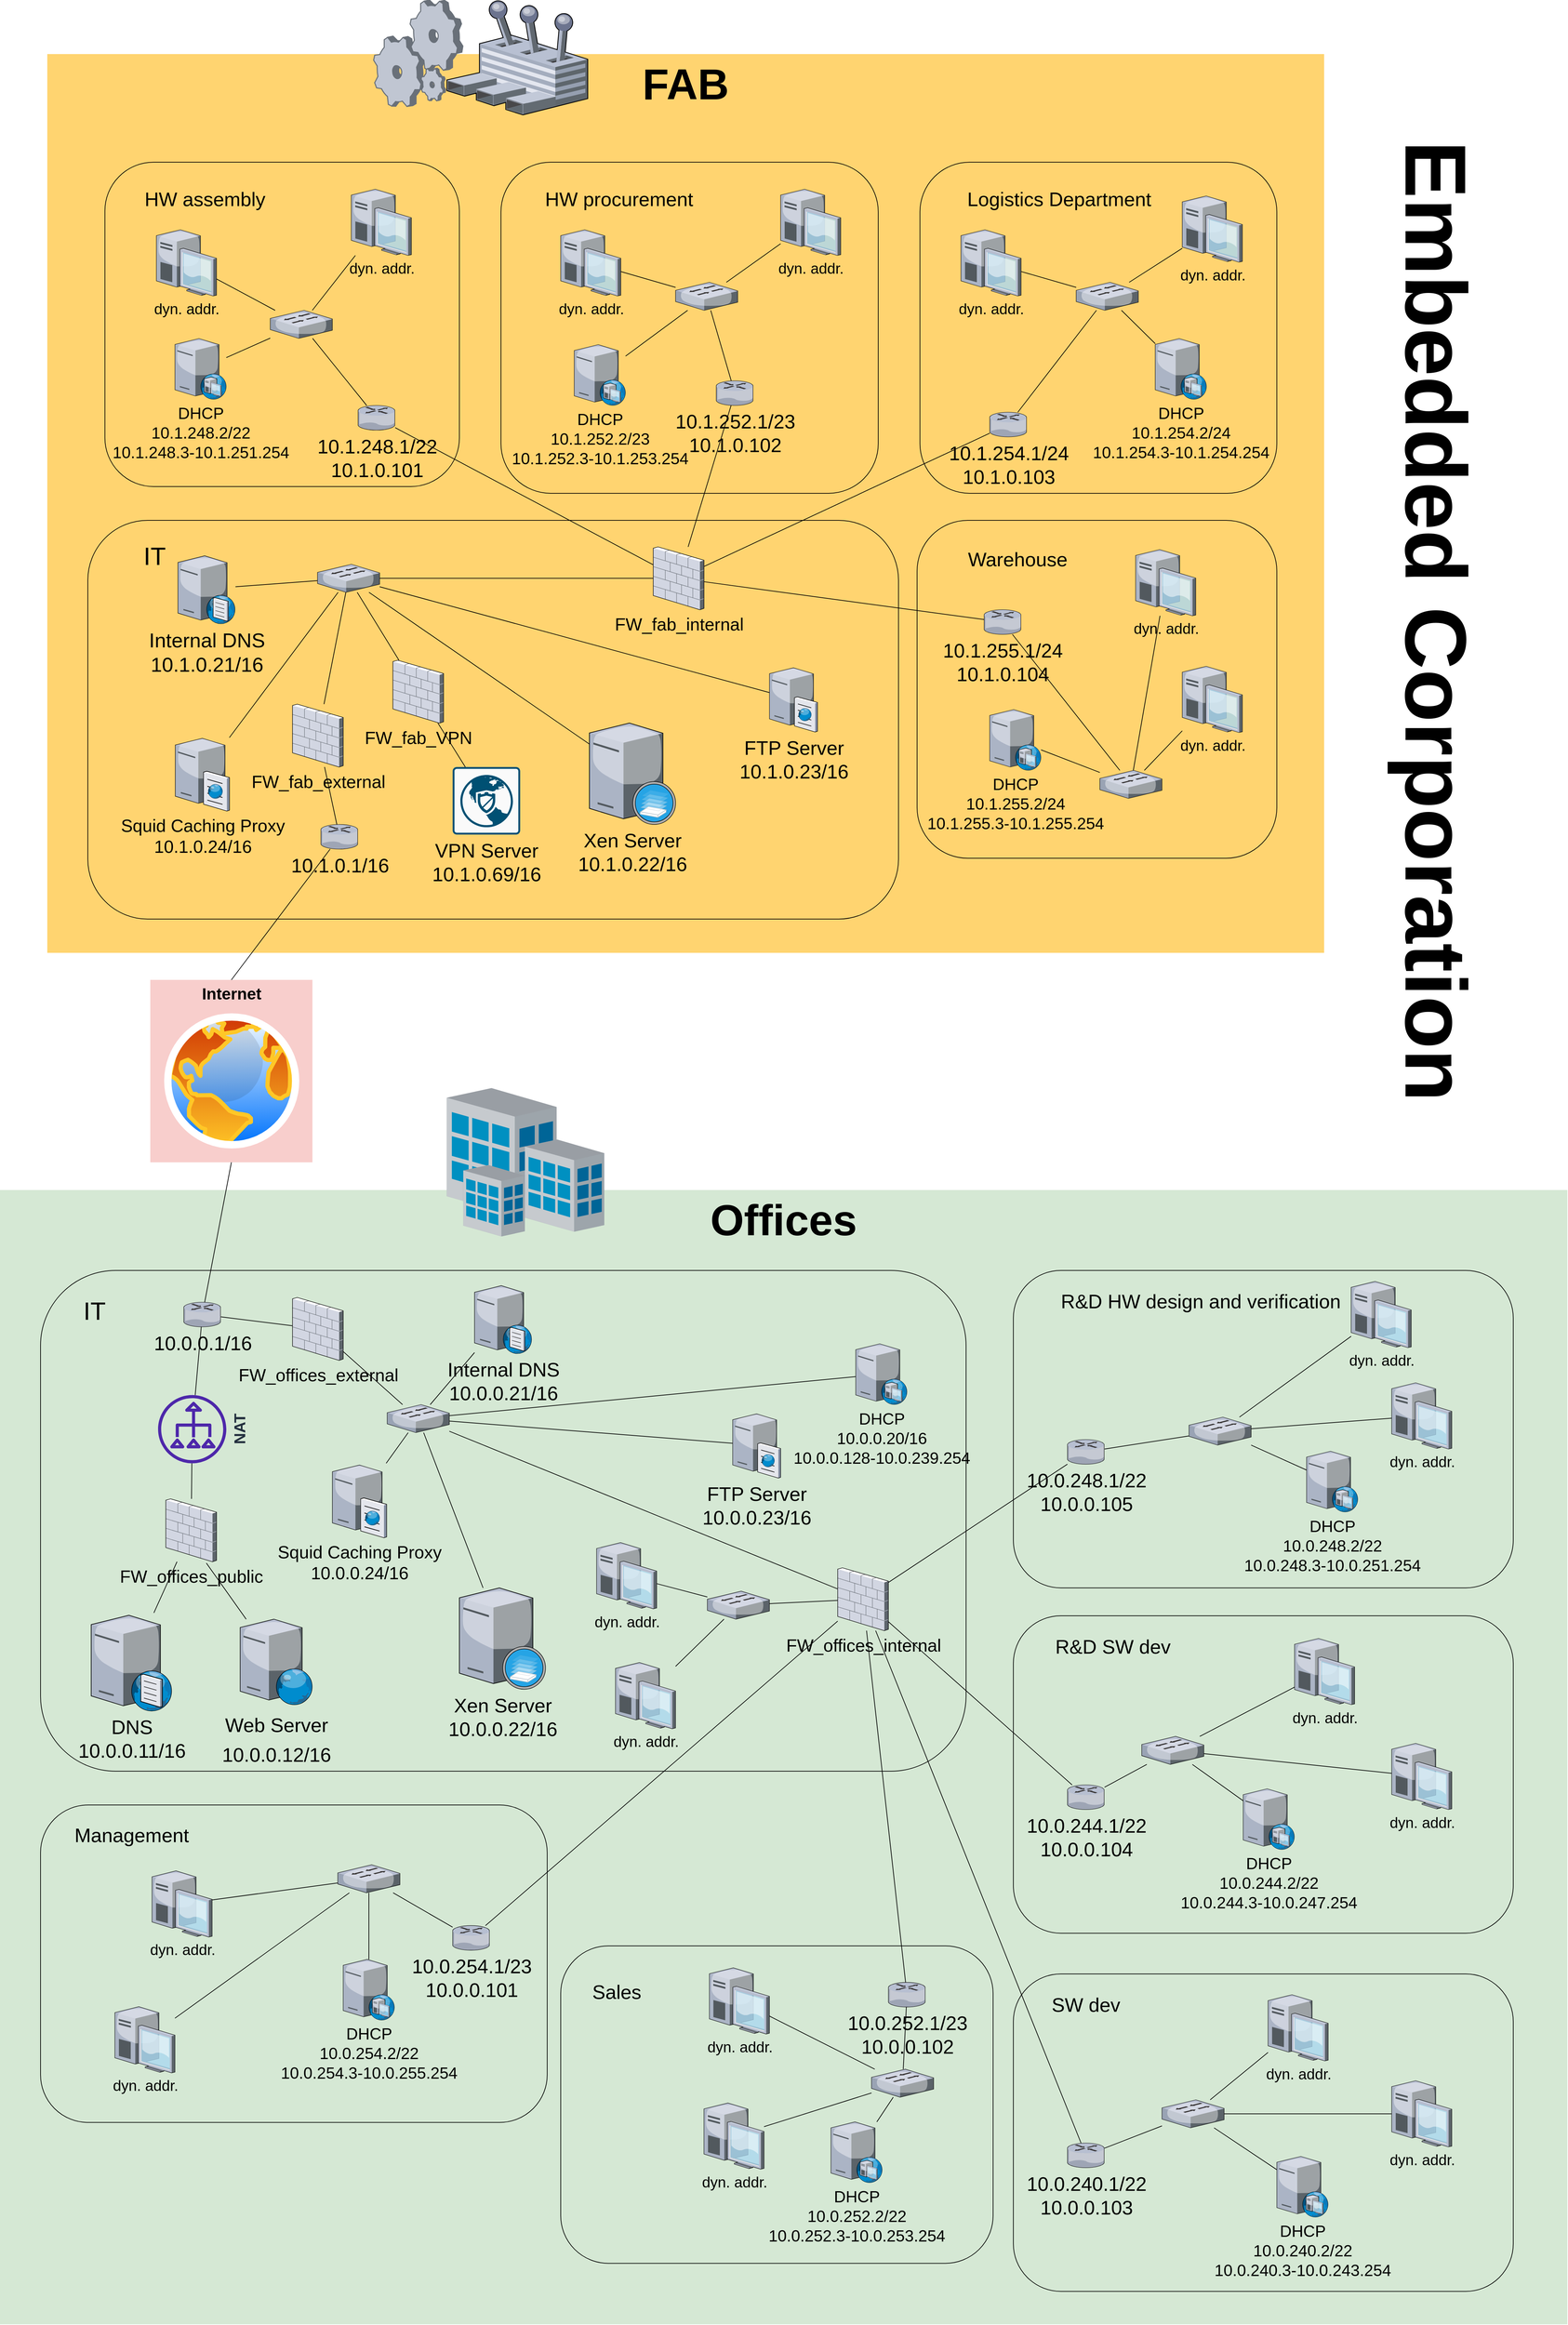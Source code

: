 <mxfile version="15.9.6" type="github">
  <diagram name="Page-1" id="e3a06f82-3646-2815-327d-82caf3d4e204">
    <mxGraphModel dx="2748" dy="2811" grid="1" gridSize="10" guides="1" tooltips="1" connect="1" arrows="1" fold="1" page="1" pageScale="1.5" pageWidth="1169" pageHeight="826" background="none" math="0" shadow="0">
      <root>
        <mxCell id="0" style=";html=1;" />
        <mxCell id="1" style=";html=1;" parent="0" />
        <mxCell id="6a7d8f32e03d9370-57" value="&lt;b&gt;&lt;font style=&quot;font-size: 64px&quot;&gt;FAB&lt;/font&gt;&lt;/b&gt;" style="whiteSpace=wrap;html=1;fillColor=#FFD470;gradientColor=none;fontSize=14;strokeColor=none;verticalAlign=top;" parent="1" vertex="1">
          <mxGeometry x="220" y="-1040" width="1890" height="1330" as="geometry" />
        </mxCell>
        <mxCell id="1b9Rtp74jviF4PZmaVi0-16" value="" style="rounded=1;whiteSpace=wrap;html=1;fontSize=26;fillColor=none;" parent="1" vertex="1">
          <mxGeometry x="280" y="-350" width="1200" height="590" as="geometry" />
        </mxCell>
        <mxCell id="-EbjCZFaRYP1S_G91VMJ-182" value="" style="rounded=1;whiteSpace=wrap;html=1;fontSize=24;fillColor=none;" parent="1" vertex="1">
          <mxGeometry x="305.29" y="-880" width="524.71" height="480" as="geometry" />
        </mxCell>
        <mxCell id="-EbjCZFaRYP1S_G91VMJ-7" value="&lt;b&gt;&lt;font style=&quot;font-size: 128px&quot;&gt;Embedded Corporation&lt;/font&gt;&lt;/b&gt;" style="text;strokeColor=none;fillColor=none;html=1;fontSize=24;fontStyle=1;verticalAlign=middle;align=center;horizontal=0;rotation=-180;" parent="1" vertex="1">
          <mxGeometry x="2120" y="-1028.5" width="312" height="1654.25" as="geometry" />
        </mxCell>
        <mxCell id="-EbjCZFaRYP1S_G91VMJ-15" value="&lt;font size=&quot;1&quot;&gt;&lt;b style=&quot;font-size: 64px&quot;&gt;Offices&lt;/b&gt;&lt;/font&gt;" style="whiteSpace=wrap;html=1;fillColor=#d5e8d4;fontSize=14;strokeColor=none;verticalAlign=top;" parent="1" vertex="1">
          <mxGeometry x="150" y="641" width="2320" height="1678.47" as="geometry" />
        </mxCell>
        <mxCell id="-EbjCZFaRYP1S_G91VMJ-16" value="" style="rounded=1;whiteSpace=wrap;html=1;fontSize=26;fillColor=none;" parent="1" vertex="1">
          <mxGeometry x="210" y="760" width="1370" height="741" as="geometry" />
        </mxCell>
        <mxCell id="-EbjCZFaRYP1S_G91VMJ-218" style="edgeStyle=none;rounded=0;orthogonalLoop=1;jettySize=auto;html=1;entryX=0.5;entryY=1;entryDx=0;entryDy=0;fontSize=128;endArrow=none;endFill=0;" parent="1" source="-EbjCZFaRYP1S_G91VMJ-20" target="-EbjCZFaRYP1S_G91VMJ-23" edge="1">
          <mxGeometry relative="1" as="geometry" />
        </mxCell>
        <mxCell id="1b9Rtp74jviF4PZmaVi0-7" style="edgeStyle=none;rounded=0;orthogonalLoop=1;jettySize=auto;html=1;endArrow=none;endFill=0;" parent="1" source="-EbjCZFaRYP1S_G91VMJ-20" target="1b9Rtp74jviF4PZmaVi0-4" edge="1">
          <mxGeometry relative="1" as="geometry" />
        </mxCell>
        <mxCell id="-EbjCZFaRYP1S_G91VMJ-20" value="&lt;font style=&quot;font-size: 29px&quot;&gt;10.0.0.1/16&lt;/font&gt;" style="verticalLabelPosition=bottom;aspect=fixed;html=1;verticalAlign=top;strokeColor=none;shape=mxgraph.citrix.router;fillColor=#66B2FF;gradientColor=#0066CC;fontSize=14;" parent="1" vertex="1">
          <mxGeometry x="422" y="807" width="55" height="36.5" as="geometry" />
        </mxCell>
        <mxCell id="-EbjCZFaRYP1S_G91VMJ-21" value="" style="verticalLabelPosition=bottom;aspect=fixed;html=1;verticalAlign=top;strokeColor=none;shape=mxgraph.citrix.site;fillColor=#66B2FF;gradientColor=#0066CC;fontSize=14;" parent="1" vertex="1">
          <mxGeometry x="811.55" y="490" width="233.07" height="220" as="geometry" />
        </mxCell>
        <mxCell id="-EbjCZFaRYP1S_G91VMJ-22" value="" style="group" parent="1" vertex="1" connectable="0">
          <mxGeometry x="372.5" y="330" width="240" height="270" as="geometry" />
        </mxCell>
        <mxCell id="-EbjCZFaRYP1S_G91VMJ-23" value="&lt;font size=&quot;1&quot;&gt;&lt;b style=&quot;font-size: 24px&quot;&gt;Internet&lt;/b&gt;&lt;/font&gt;" style="whiteSpace=wrap;html=1;fillColor=#f8cecc;fontSize=14;strokeColor=none;verticalAlign=top;" parent="-EbjCZFaRYP1S_G91VMJ-22" vertex="1">
          <mxGeometry width="240" height="270" as="geometry" />
        </mxCell>
        <mxCell id="-EbjCZFaRYP1S_G91VMJ-24" value="" style="aspect=fixed;perimeter=ellipsePerimeter;html=1;align=center;shadow=0;dashed=0;spacingTop=3;image;image=img/lib/active_directory/internet_globe.svg;" parent="-EbjCZFaRYP1S_G91VMJ-22" vertex="1">
          <mxGeometry x="20.5" y="49.5" width="200" height="200" as="geometry" />
        </mxCell>
        <mxCell id="-EbjCZFaRYP1S_G91VMJ-25" value="&lt;font style=&quot;font-size: 29px&quot;&gt;DNS&lt;br&gt;10.0.0.11/16&lt;/font&gt;" style="verticalLabelPosition=bottom;sketch=0;aspect=fixed;html=1;verticalAlign=top;strokeColor=none;align=center;outlineConnect=0;shape=mxgraph.citrix.dns_server;fontSize=26;" parent="1" vertex="1">
          <mxGeometry x="285" y="1266.72" width="120" height="145.09" as="geometry" />
        </mxCell>
        <mxCell id="-EbjCZFaRYP1S_G91VMJ-26" value="&lt;font style=&quot;font-size: 37px&quot;&gt;IT&lt;/font&gt;" style="text;html=1;strokeColor=none;fillColor=none;align=center;verticalAlign=middle;whiteSpace=wrap;rounded=0;fontSize=26;" parent="1" vertex="1">
          <mxGeometry x="260" y="806.25" width="60" height="30" as="geometry" />
        </mxCell>
        <mxCell id="-EbjCZFaRYP1S_G91VMJ-27" style="edgeStyle=none;rounded=0;orthogonalLoop=1;jettySize=auto;html=1;fontSize=26;endArrow=none;endFill=0;" parent="1" source="-EbjCZFaRYP1S_G91VMJ-44" target="-EbjCZFaRYP1S_G91VMJ-31" edge="1">
          <mxGeometry relative="1" as="geometry" />
        </mxCell>
        <mxCell id="1b9Rtp74jviF4PZmaVi0-9" style="edgeStyle=none;rounded=0;orthogonalLoop=1;jettySize=auto;html=1;fontSize=23;endArrow=none;endFill=0;" parent="1" source="-EbjCZFaRYP1S_G91VMJ-30" target="-EbjCZFaRYP1S_G91VMJ-44" edge="1">
          <mxGeometry relative="1" as="geometry" />
        </mxCell>
        <mxCell id="-EbjCZFaRYP1S_G91VMJ-30" value="FW_offices_internal" style="verticalLabelPosition=bottom;sketch=0;aspect=fixed;html=1;verticalAlign=top;strokeColor=none;align=center;outlineConnect=0;shape=mxgraph.citrix.firewall;fontSize=26;fillColor=none;" parent="1" vertex="1">
          <mxGeometry x="1390" y="1200" width="75" height="93" as="geometry" />
        </mxCell>
        <mxCell id="-EbjCZFaRYP1S_G91VMJ-31" value="&lt;font style=&quot;font-size: 29px&quot;&gt;Internal DNS&lt;br&gt;10.0.0.21/16&lt;/font&gt;" style="verticalLabelPosition=bottom;sketch=0;aspect=fixed;html=1;verticalAlign=top;strokeColor=none;align=center;outlineConnect=0;shape=mxgraph.citrix.dns_server;fontSize=26;" parent="1" vertex="1">
          <mxGeometry x="852.41" y="780" width="85.19" height="103" as="geometry" />
        </mxCell>
        <mxCell id="1b9Rtp74jviF4PZmaVi0-11" style="edgeStyle=none;rounded=0;orthogonalLoop=1;jettySize=auto;html=1;fontSize=23;endArrow=none;endFill=0;" parent="1" source="-EbjCZFaRYP1S_G91VMJ-33" target="-EbjCZFaRYP1S_G91VMJ-44" edge="1">
          <mxGeometry relative="1" as="geometry" />
        </mxCell>
        <mxCell id="-EbjCZFaRYP1S_G91VMJ-33" value="Squid Caching Proxy&lt;br&gt;10.0.0.24/16" style="verticalLabelPosition=bottom;sketch=0;aspect=fixed;html=1;verticalAlign=top;strokeColor=none;align=center;outlineConnect=0;shape=mxgraph.citrix.cache_server;fontSize=26;fillColor=none;" parent="1" vertex="1">
          <mxGeometry x="642.0" y="1045.37" width="80.1" height="110" as="geometry" />
        </mxCell>
        <mxCell id="-EbjCZFaRYP1S_G91VMJ-37" value="&lt;font style=&quot;font-size: 29px&quot;&gt;Web Server&lt;br&gt;10.0.0.12/16&lt;br&gt;&lt;/font&gt;" style="verticalLabelPosition=bottom;sketch=0;aspect=fixed;html=1;verticalAlign=top;strokeColor=none;align=center;outlineConnect=0;shape=mxgraph.citrix.web_server;fontSize=37;" parent="1" vertex="1">
          <mxGeometry x="505.5" y="1276.03" width="107.5" height="126.47" as="geometry" />
        </mxCell>
        <mxCell id="-EbjCZFaRYP1S_G91VMJ-39" value="Xen Server&lt;br&gt;10.0.0.22/16" style="verticalLabelPosition=bottom;sketch=0;aspect=fixed;html=1;verticalAlign=top;strokeColor=none;align=center;outlineConnect=0;shape=mxgraph.citrix.xenserver;fontSize=29;" parent="1" vertex="1">
          <mxGeometry x="830" y="1229.75" width="127.5" height="150" as="geometry" />
        </mxCell>
        <mxCell id="-EbjCZFaRYP1S_G91VMJ-45" style="edgeStyle=none;rounded=0;orthogonalLoop=1;jettySize=auto;html=1;fontSize=29;endArrow=none;endFill=0;" parent="1" source="-EbjCZFaRYP1S_G91VMJ-44" target="-EbjCZFaRYP1S_G91VMJ-39" edge="1">
          <mxGeometry relative="1" as="geometry" />
        </mxCell>
        <mxCell id="-EbjCZFaRYP1S_G91VMJ-60" style="edgeStyle=none;rounded=0;orthogonalLoop=1;jettySize=auto;html=1;fontSize=22;endArrow=none;endFill=0;" parent="1" source="-EbjCZFaRYP1S_G91VMJ-44" target="-EbjCZFaRYP1S_G91VMJ-59" edge="1">
          <mxGeometry relative="1" as="geometry" />
        </mxCell>
        <mxCell id="-EbjCZFaRYP1S_G91VMJ-44" value="" style="verticalLabelPosition=bottom;sketch=0;aspect=fixed;html=1;verticalAlign=top;strokeColor=none;align=center;outlineConnect=0;shape=mxgraph.citrix.switch;fontSize=29;" parent="1" vertex="1">
          <mxGeometry x="723.14" y="958.5" width="92" height="41.5" as="geometry" />
        </mxCell>
        <mxCell id="-EbjCZFaRYP1S_G91VMJ-49" style="edgeStyle=none;rounded=0;orthogonalLoop=1;jettySize=auto;html=1;fontSize=29;endArrow=none;endFill=0;" parent="1" source="-EbjCZFaRYP1S_G91VMJ-47" target="-EbjCZFaRYP1S_G91VMJ-25" edge="1">
          <mxGeometry relative="1" as="geometry" />
        </mxCell>
        <mxCell id="1b9Rtp74jviF4PZmaVi0-5" style="rounded=0;orthogonalLoop=1;jettySize=auto;html=1;endArrow=none;endFill=0;" parent="1" source="-EbjCZFaRYP1S_G91VMJ-47" target="1b9Rtp74jviF4PZmaVi0-4" edge="1">
          <mxGeometry relative="1" as="geometry" />
        </mxCell>
        <mxCell id="-EbjCZFaRYP1S_G91VMJ-47" value="&lt;font style=&quot;font-size: 26px&quot;&gt;FW_offices_public&lt;/font&gt;" style="verticalLabelPosition=bottom;aspect=fixed;html=1;verticalAlign=top;strokeColor=none;shape=mxgraph.citrix.firewall;fillColor=#66B2FF;gradientColor=#0066CC;fontSize=14;" parent="1" vertex="1">
          <mxGeometry x="395.5" y="1098" width="75" height="93" as="geometry" />
        </mxCell>
        <mxCell id="-EbjCZFaRYP1S_G91VMJ-50" style="edgeStyle=none;rounded=0;orthogonalLoop=1;jettySize=auto;html=1;fontSize=29;endArrow=none;endFill=0;exitX=0.8;exitY=1.022;exitDx=0;exitDy=0;exitPerimeter=0;" parent="1" source="-EbjCZFaRYP1S_G91VMJ-47" target="-EbjCZFaRYP1S_G91VMJ-37" edge="1">
          <mxGeometry relative="1" as="geometry">
            <mxPoint x="494.235" y="1244" as="sourcePoint" />
          </mxGeometry>
        </mxCell>
        <mxCell id="1b9Rtp74jviF4PZmaVi0-10" style="edgeStyle=none;rounded=0;orthogonalLoop=1;jettySize=auto;html=1;fontSize=23;endArrow=none;endFill=0;" parent="1" source="-EbjCZFaRYP1S_G91VMJ-51" target="-EbjCZFaRYP1S_G91VMJ-30" edge="1">
          <mxGeometry relative="1" as="geometry" />
        </mxCell>
        <mxCell id="-EbjCZFaRYP1S_G91VMJ-51" value="" style="verticalLabelPosition=bottom;sketch=0;aspect=fixed;html=1;verticalAlign=top;strokeColor=none;align=center;outlineConnect=0;shape=mxgraph.citrix.switch;fontSize=29;" parent="1" vertex="1">
          <mxGeometry x="1197" y="1234.53" width="92" height="41.5" as="geometry" />
        </mxCell>
        <mxCell id="-EbjCZFaRYP1S_G91VMJ-69" style="edgeStyle=none;rounded=0;orthogonalLoop=1;jettySize=auto;html=1;fontSize=22;endArrow=none;endFill=0;" parent="1" source="-EbjCZFaRYP1S_G91VMJ-30" target="-EbjCZFaRYP1S_G91VMJ-68" edge="1">
          <mxGeometry relative="1" as="geometry">
            <mxPoint x="1425.362" y="1459.75" as="sourcePoint" />
          </mxGeometry>
        </mxCell>
        <mxCell id="-EbjCZFaRYP1S_G91VMJ-90" style="edgeStyle=none;rounded=0;orthogonalLoop=1;jettySize=auto;html=1;fontSize=29;endArrow=none;endFill=0;" parent="1" source="-EbjCZFaRYP1S_G91VMJ-30" target="-EbjCZFaRYP1S_G91VMJ-81" edge="1">
          <mxGeometry relative="1" as="geometry">
            <mxPoint x="1468.347" y="1459.75" as="sourcePoint" />
          </mxGeometry>
        </mxCell>
        <mxCell id="-EbjCZFaRYP1S_G91VMJ-102" style="edgeStyle=none;rounded=0;orthogonalLoop=1;jettySize=auto;html=1;fontSize=29;endArrow=none;endFill=0;" parent="1" source="-EbjCZFaRYP1S_G91VMJ-30" target="-EbjCZFaRYP1S_G91VMJ-93" edge="1">
          <mxGeometry relative="1" as="geometry">
            <mxPoint x="1481.684" y="1418.25" as="sourcePoint" />
          </mxGeometry>
        </mxCell>
        <mxCell id="-EbjCZFaRYP1S_G91VMJ-147" style="edgeStyle=none;rounded=0;orthogonalLoop=1;jettySize=auto;html=1;fontSize=29;endArrow=none;endFill=0;" parent="1" source="-EbjCZFaRYP1S_G91VMJ-30" target="-EbjCZFaRYP1S_G91VMJ-127" edge="1">
          <mxGeometry relative="1" as="geometry">
            <mxPoint x="1513" y="1454.914" as="sourcePoint" />
          </mxGeometry>
        </mxCell>
        <mxCell id="-EbjCZFaRYP1S_G91VMJ-148" style="edgeStyle=none;rounded=0;orthogonalLoop=1;jettySize=auto;html=1;fontSize=29;endArrow=none;endFill=0;" parent="1" source="-EbjCZFaRYP1S_G91VMJ-30" target="-EbjCZFaRYP1S_G91VMJ-138" edge="1">
          <mxGeometry relative="1" as="geometry">
            <mxPoint x="1476.56" y="1459.75" as="sourcePoint" />
          </mxGeometry>
        </mxCell>
        <mxCell id="-EbjCZFaRYP1S_G91VMJ-59" value="&lt;font style=&quot;font-size: 24px&quot;&gt;DHCP&lt;br&gt;10.0.0.20/16&lt;br&gt;10.0.0.128-10.0.239.254&lt;/font&gt;" style="verticalLabelPosition=bottom;sketch=0;aspect=fixed;html=1;verticalAlign=top;strokeColor=none;align=center;outlineConnect=0;shape=mxgraph.citrix.dhcp_server;fontSize=22;" parent="1" vertex="1">
          <mxGeometry x="1416.71" y="868.5" width="76" height="90" as="geometry" />
        </mxCell>
        <mxCell id="-EbjCZFaRYP1S_G91VMJ-64" style="edgeStyle=none;rounded=0;orthogonalLoop=1;jettySize=auto;html=1;fontSize=22;endArrow=none;endFill=0;" parent="1" source="-EbjCZFaRYP1S_G91VMJ-61" target="-EbjCZFaRYP1S_G91VMJ-51" edge="1">
          <mxGeometry relative="1" as="geometry" />
        </mxCell>
        <mxCell id="-EbjCZFaRYP1S_G91VMJ-61" value="dyn. addr." style="verticalLabelPosition=bottom;sketch=0;aspect=fixed;html=1;verticalAlign=top;strokeColor=none;align=center;outlineConnect=0;shape=mxgraph.citrix.desktop;fontSize=22;" parent="1" vertex="1">
          <mxGeometry x="1033.07" y="1162.72" width="89" height="98" as="geometry" />
        </mxCell>
        <mxCell id="-EbjCZFaRYP1S_G91VMJ-65" style="edgeStyle=none;rounded=0;orthogonalLoop=1;jettySize=auto;html=1;fontSize=22;endArrow=none;endFill=0;" parent="1" source="-EbjCZFaRYP1S_G91VMJ-63" target="-EbjCZFaRYP1S_G91VMJ-51" edge="1">
          <mxGeometry relative="1" as="geometry" />
        </mxCell>
        <mxCell id="-EbjCZFaRYP1S_G91VMJ-63" value="dyn. addr." style="verticalLabelPosition=bottom;sketch=0;aspect=fixed;html=1;verticalAlign=top;strokeColor=none;align=center;outlineConnect=0;shape=mxgraph.citrix.desktop;fontSize=22;" parent="1" vertex="1">
          <mxGeometry x="1061" y="1340.18" width="89" height="98" as="geometry" />
        </mxCell>
        <mxCell id="-EbjCZFaRYP1S_G91VMJ-67" value="" style="rounded=1;whiteSpace=wrap;html=1;fontSize=26;fillColor=none;" parent="1" vertex="1">
          <mxGeometry x="210" y="1551" width="750" height="469.75" as="geometry" />
        </mxCell>
        <mxCell id="-EbjCZFaRYP1S_G91VMJ-76" style="edgeStyle=none;rounded=0;orthogonalLoop=1;jettySize=auto;html=1;fontSize=22;endArrow=none;endFill=0;" parent="1" source="-EbjCZFaRYP1S_G91VMJ-68" target="-EbjCZFaRYP1S_G91VMJ-73" edge="1">
          <mxGeometry relative="1" as="geometry" />
        </mxCell>
        <mxCell id="-EbjCZFaRYP1S_G91VMJ-68" value="&lt;font style=&quot;font-size: 29px&quot;&gt;10.0.254.1/23&lt;br&gt;10.0.0.101&lt;br&gt;&lt;/font&gt;" style="verticalLabelPosition=bottom;sketch=0;aspect=fixed;html=1;verticalAlign=top;strokeColor=none;align=center;outlineConnect=0;shape=mxgraph.citrix.router;fontSize=22;" parent="1" vertex="1">
          <mxGeometry x="820" y="1729.47" width="55" height="36.5" as="geometry" />
        </mxCell>
        <mxCell id="-EbjCZFaRYP1S_G91VMJ-77" style="edgeStyle=none;rounded=0;orthogonalLoop=1;jettySize=auto;html=1;fontSize=22;endArrow=none;endFill=0;" parent="1" source="-EbjCZFaRYP1S_G91VMJ-70" target="-EbjCZFaRYP1S_G91VMJ-73" edge="1">
          <mxGeometry relative="1" as="geometry" />
        </mxCell>
        <mxCell id="-EbjCZFaRYP1S_G91VMJ-70" value="&lt;font style=&quot;font-size: 24px&quot;&gt;DHCP&lt;br&gt;10.0.254.2/22&lt;br&gt;10.0.254.3-10.0.255.254&lt;/font&gt;" style="verticalLabelPosition=bottom;sketch=0;aspect=fixed;html=1;verticalAlign=top;strokeColor=none;align=center;outlineConnect=0;shape=mxgraph.citrix.dhcp_server;fontSize=22;" parent="1" vertex="1">
          <mxGeometry x="658" y="1779.47" width="76" height="90" as="geometry" />
        </mxCell>
        <mxCell id="-EbjCZFaRYP1S_G91VMJ-71" value="dyn. addr." style="verticalLabelPosition=bottom;sketch=0;aspect=fixed;html=1;verticalAlign=top;strokeColor=none;align=center;outlineConnect=0;shape=mxgraph.citrix.desktop;fontSize=22;" parent="1" vertex="1">
          <mxGeometry x="375" y="1648.47" width="89" height="98" as="geometry" />
        </mxCell>
        <mxCell id="-EbjCZFaRYP1S_G91VMJ-72" value="dyn. addr." style="verticalLabelPosition=bottom;sketch=0;aspect=fixed;html=1;verticalAlign=top;strokeColor=none;align=center;outlineConnect=0;shape=mxgraph.citrix.desktop;fontSize=22;" parent="1" vertex="1">
          <mxGeometry x="320" y="1849.47" width="89" height="98" as="geometry" />
        </mxCell>
        <mxCell id="-EbjCZFaRYP1S_G91VMJ-74" style="edgeStyle=none;rounded=0;orthogonalLoop=1;jettySize=auto;html=1;fontSize=22;endArrow=none;endFill=0;" parent="1" source="-EbjCZFaRYP1S_G91VMJ-73" target="-EbjCZFaRYP1S_G91VMJ-71" edge="1">
          <mxGeometry relative="1" as="geometry" />
        </mxCell>
        <mxCell id="-EbjCZFaRYP1S_G91VMJ-75" style="edgeStyle=none;rounded=0;orthogonalLoop=1;jettySize=auto;html=1;fontSize=22;endArrow=none;endFill=0;" parent="1" source="-EbjCZFaRYP1S_G91VMJ-73" target="-EbjCZFaRYP1S_G91VMJ-72" edge="1">
          <mxGeometry relative="1" as="geometry" />
        </mxCell>
        <mxCell id="-EbjCZFaRYP1S_G91VMJ-73" value="" style="verticalLabelPosition=bottom;sketch=0;aspect=fixed;html=1;verticalAlign=top;strokeColor=none;align=center;outlineConnect=0;shape=mxgraph.citrix.switch;fontSize=22;" parent="1" vertex="1">
          <mxGeometry x="650" y="1639.47" width="92" height="41.5" as="geometry" />
        </mxCell>
        <mxCell id="-EbjCZFaRYP1S_G91VMJ-78" value="&lt;font style=&quot;font-size: 29px&quot;&gt;Management&lt;/font&gt;" style="text;html=1;strokeColor=none;fillColor=none;align=center;verticalAlign=middle;whiteSpace=wrap;rounded=0;fontSize=22;" parent="1" vertex="1">
          <mxGeometry x="315" y="1581" width="60" height="30" as="geometry" />
        </mxCell>
        <mxCell id="-EbjCZFaRYP1S_G91VMJ-79" value="" style="rounded=1;whiteSpace=wrap;html=1;fontSize=26;fillColor=none;" parent="1" vertex="1">
          <mxGeometry x="980" y="1759.47" width="640" height="469.75" as="geometry" />
        </mxCell>
        <mxCell id="-EbjCZFaRYP1S_G91VMJ-80" style="edgeStyle=none;rounded=0;orthogonalLoop=1;jettySize=auto;html=1;fontSize=22;endArrow=none;endFill=0;" parent="1" source="-EbjCZFaRYP1S_G91VMJ-81" target="-EbjCZFaRYP1S_G91VMJ-88" edge="1">
          <mxGeometry relative="1" as="geometry" />
        </mxCell>
        <mxCell id="-EbjCZFaRYP1S_G91VMJ-81" value="&lt;font style=&quot;font-size: 29px&quot;&gt;10.0.252.1/23&lt;br&gt;10.0.0.102&lt;br&gt;&lt;/font&gt;" style="verticalLabelPosition=bottom;sketch=0;aspect=fixed;html=1;verticalAlign=top;strokeColor=none;align=center;outlineConnect=0;shape=mxgraph.citrix.router;fontSize=22;" parent="1" vertex="1">
          <mxGeometry x="1465" y="1813.47" width="55" height="36.5" as="geometry" />
        </mxCell>
        <mxCell id="-EbjCZFaRYP1S_G91VMJ-82" style="edgeStyle=none;rounded=0;orthogonalLoop=1;jettySize=auto;html=1;fontSize=22;endArrow=none;endFill=0;" parent="1" source="-EbjCZFaRYP1S_G91VMJ-83" target="-EbjCZFaRYP1S_G91VMJ-88" edge="1">
          <mxGeometry relative="1" as="geometry" />
        </mxCell>
        <mxCell id="-EbjCZFaRYP1S_G91VMJ-83" value="&lt;font style=&quot;font-size: 24px&quot;&gt;DHCP&lt;br&gt;10.0.252.2/22&lt;br&gt;10.0.252.3-10.0.253.254&lt;/font&gt;" style="verticalLabelPosition=bottom;sketch=0;aspect=fixed;html=1;verticalAlign=top;strokeColor=none;align=center;outlineConnect=0;shape=mxgraph.citrix.dhcp_server;fontSize=22;" parent="1" vertex="1">
          <mxGeometry x="1380" y="2019.94" width="76" height="90" as="geometry" />
        </mxCell>
        <mxCell id="-EbjCZFaRYP1S_G91VMJ-84" value="dyn. addr." style="verticalLabelPosition=bottom;sketch=0;aspect=fixed;html=1;verticalAlign=top;strokeColor=none;align=center;outlineConnect=0;shape=mxgraph.citrix.desktop;fontSize=22;" parent="1" vertex="1">
          <mxGeometry x="1200" y="1791.94" width="89" height="98" as="geometry" />
        </mxCell>
        <mxCell id="-EbjCZFaRYP1S_G91VMJ-85" value="dyn. addr." style="verticalLabelPosition=bottom;sketch=0;aspect=fixed;html=1;verticalAlign=top;strokeColor=none;align=center;outlineConnect=0;shape=mxgraph.citrix.desktop;fontSize=22;" parent="1" vertex="1">
          <mxGeometry x="1192" y="1991.94" width="89" height="98" as="geometry" />
        </mxCell>
        <mxCell id="-EbjCZFaRYP1S_G91VMJ-86" style="edgeStyle=none;rounded=0;orthogonalLoop=1;jettySize=auto;html=1;fontSize=22;endArrow=none;endFill=0;" parent="1" source="-EbjCZFaRYP1S_G91VMJ-88" target="-EbjCZFaRYP1S_G91VMJ-84" edge="1">
          <mxGeometry relative="1" as="geometry" />
        </mxCell>
        <mxCell id="-EbjCZFaRYP1S_G91VMJ-87" style="edgeStyle=none;rounded=0;orthogonalLoop=1;jettySize=auto;html=1;fontSize=22;endArrow=none;endFill=0;" parent="1" source="-EbjCZFaRYP1S_G91VMJ-88" target="-EbjCZFaRYP1S_G91VMJ-85" edge="1">
          <mxGeometry relative="1" as="geometry" />
        </mxCell>
        <mxCell id="-EbjCZFaRYP1S_G91VMJ-88" value="" style="verticalLabelPosition=bottom;sketch=0;aspect=fixed;html=1;verticalAlign=top;strokeColor=none;align=center;outlineConnect=0;shape=mxgraph.citrix.switch;fontSize=22;" parent="1" vertex="1">
          <mxGeometry x="1440" y="1941.94" width="92" height="41.5" as="geometry" />
        </mxCell>
        <mxCell id="-EbjCZFaRYP1S_G91VMJ-89" value="&lt;font style=&quot;font-size: 29px&quot;&gt;Sales&lt;br&gt;&lt;/font&gt;" style="text;html=1;strokeColor=none;fillColor=none;align=center;verticalAlign=middle;whiteSpace=wrap;rounded=0;fontSize=22;" parent="1" vertex="1">
          <mxGeometry x="1033.07" y="1813.47" width="60" height="30" as="geometry" />
        </mxCell>
        <mxCell id="-EbjCZFaRYP1S_G91VMJ-91" value="" style="rounded=1;whiteSpace=wrap;html=1;fontSize=26;fillColor=none;" parent="1" vertex="1">
          <mxGeometry x="1650" y="760" width="740" height="469.75" as="geometry" />
        </mxCell>
        <mxCell id="-EbjCZFaRYP1S_G91VMJ-92" style="edgeStyle=none;rounded=0;orthogonalLoop=1;jettySize=auto;html=1;fontSize=22;endArrow=none;endFill=0;" parent="1" source="-EbjCZFaRYP1S_G91VMJ-93" target="-EbjCZFaRYP1S_G91VMJ-100" edge="1">
          <mxGeometry relative="1" as="geometry" />
        </mxCell>
        <mxCell id="-EbjCZFaRYP1S_G91VMJ-93" value="&lt;font style=&quot;font-size: 29px&quot;&gt;10.0.248.1/22&lt;br&gt;10.0.0.105&lt;br&gt;&lt;/font&gt;" style="verticalLabelPosition=bottom;sketch=0;aspect=fixed;html=1;verticalAlign=top;strokeColor=none;align=center;outlineConnect=0;shape=mxgraph.citrix.router;fontSize=22;" parent="1" vertex="1">
          <mxGeometry x="1730" y="1010.25" width="55" height="36.5" as="geometry" />
        </mxCell>
        <mxCell id="-EbjCZFaRYP1S_G91VMJ-94" style="edgeStyle=none;rounded=0;orthogonalLoop=1;jettySize=auto;html=1;fontSize=22;endArrow=none;endFill=0;" parent="1" source="-EbjCZFaRYP1S_G91VMJ-95" target="-EbjCZFaRYP1S_G91VMJ-100" edge="1">
          <mxGeometry relative="1" as="geometry" />
        </mxCell>
        <mxCell id="-EbjCZFaRYP1S_G91VMJ-95" value="&lt;font style=&quot;font-size: 24px&quot;&gt;DHCP&lt;br&gt;10.0.248.2/22&lt;br&gt;10.0.248.3-10.0.251.254&lt;/font&gt;" style="verticalLabelPosition=bottom;sketch=0;aspect=fixed;html=1;verticalAlign=top;strokeColor=none;align=center;outlineConnect=0;shape=mxgraph.citrix.dhcp_server;fontSize=22;" parent="1" vertex="1">
          <mxGeometry x="2084" y="1027.5" width="76" height="90" as="geometry" />
        </mxCell>
        <mxCell id="-EbjCZFaRYP1S_G91VMJ-96" value="dyn. addr." style="verticalLabelPosition=bottom;sketch=0;aspect=fixed;html=1;verticalAlign=top;strokeColor=none;align=center;outlineConnect=0;shape=mxgraph.citrix.desktop;fontSize=22;" parent="1" vertex="1">
          <mxGeometry x="2150" y="776.25" width="89" height="98" as="geometry" />
        </mxCell>
        <mxCell id="-EbjCZFaRYP1S_G91VMJ-97" value="dyn. addr." style="verticalLabelPosition=bottom;sketch=0;aspect=fixed;html=1;verticalAlign=top;strokeColor=none;align=center;outlineConnect=0;shape=mxgraph.citrix.desktop;fontSize=22;" parent="1" vertex="1">
          <mxGeometry x="2210" y="926.25" width="89" height="98" as="geometry" />
        </mxCell>
        <mxCell id="-EbjCZFaRYP1S_G91VMJ-98" style="edgeStyle=none;rounded=0;orthogonalLoop=1;jettySize=auto;html=1;fontSize=22;endArrow=none;endFill=0;" parent="1" source="-EbjCZFaRYP1S_G91VMJ-100" target="-EbjCZFaRYP1S_G91VMJ-96" edge="1">
          <mxGeometry relative="1" as="geometry" />
        </mxCell>
        <mxCell id="-EbjCZFaRYP1S_G91VMJ-99" style="edgeStyle=none;rounded=0;orthogonalLoop=1;jettySize=auto;html=1;fontSize=22;endArrow=none;endFill=0;" parent="1" source="-EbjCZFaRYP1S_G91VMJ-100" target="-EbjCZFaRYP1S_G91VMJ-97" edge="1">
          <mxGeometry relative="1" as="geometry" />
        </mxCell>
        <mxCell id="-EbjCZFaRYP1S_G91VMJ-100" value="" style="verticalLabelPosition=bottom;sketch=0;aspect=fixed;html=1;verticalAlign=top;strokeColor=none;align=center;outlineConnect=0;shape=mxgraph.citrix.switch;fontSize=22;" parent="1" vertex="1">
          <mxGeometry x="1910" y="977" width="92" height="41.5" as="geometry" />
        </mxCell>
        <mxCell id="-EbjCZFaRYP1S_G91VMJ-101" value="&lt;font style=&quot;font-size: 29px&quot;&gt;R&amp;amp;D HW design and verification&lt;/font&gt;" style="text;html=1;strokeColor=none;fillColor=none;align=center;verticalAlign=middle;whiteSpace=wrap;rounded=0;fontSize=22;" parent="1" vertex="1">
          <mxGeometry x="1695" y="790.75" width="465" height="30" as="geometry" />
        </mxCell>
        <mxCell id="-EbjCZFaRYP1S_G91VMJ-125" value="" style="rounded=1;whiteSpace=wrap;html=1;fontSize=26;fillColor=none;" parent="1" vertex="1">
          <mxGeometry x="1650" y="1271" width="740" height="469.75" as="geometry" />
        </mxCell>
        <mxCell id="-EbjCZFaRYP1S_G91VMJ-126" style="edgeStyle=none;rounded=0;orthogonalLoop=1;jettySize=auto;html=1;fontSize=22;endArrow=none;endFill=0;" parent="1" source="-EbjCZFaRYP1S_G91VMJ-127" target="-EbjCZFaRYP1S_G91VMJ-134" edge="1">
          <mxGeometry relative="1" as="geometry" />
        </mxCell>
        <mxCell id="-EbjCZFaRYP1S_G91VMJ-127" value="&lt;font style=&quot;font-size: 29px&quot;&gt;10.0.244.1/22&lt;br&gt;10.0.0.104&lt;br&gt;&lt;/font&gt;" style="verticalLabelPosition=bottom;sketch=0;aspect=fixed;html=1;verticalAlign=top;strokeColor=none;align=center;outlineConnect=0;shape=mxgraph.citrix.router;fontSize=22;" parent="1" vertex="1">
          <mxGeometry x="1730" y="1521.25" width="55" height="36.5" as="geometry" />
        </mxCell>
        <mxCell id="-EbjCZFaRYP1S_G91VMJ-128" style="edgeStyle=none;rounded=0;orthogonalLoop=1;jettySize=auto;html=1;fontSize=22;endArrow=none;endFill=0;" parent="1" source="-EbjCZFaRYP1S_G91VMJ-129" target="-EbjCZFaRYP1S_G91VMJ-134" edge="1">
          <mxGeometry relative="1" as="geometry" />
        </mxCell>
        <mxCell id="-EbjCZFaRYP1S_G91VMJ-129" value="&lt;font style=&quot;font-size: 24px&quot;&gt;DHCP&lt;br&gt;10.0.244.2/22&lt;br&gt;10.0.244.3-10.0.247.254&lt;/font&gt;" style="verticalLabelPosition=bottom;sketch=0;aspect=fixed;html=1;verticalAlign=top;strokeColor=none;align=center;outlineConnect=0;shape=mxgraph.citrix.dhcp_server;fontSize=22;" parent="1" vertex="1">
          <mxGeometry x="1990.21" y="1527" width="76" height="90" as="geometry" />
        </mxCell>
        <mxCell id="-EbjCZFaRYP1S_G91VMJ-130" value="dyn. addr." style="verticalLabelPosition=bottom;sketch=0;aspect=fixed;html=1;verticalAlign=top;strokeColor=none;align=center;outlineConnect=0;shape=mxgraph.citrix.desktop;fontSize=22;" parent="1" vertex="1">
          <mxGeometry x="2066.21" y="1304.5" width="89" height="98" as="geometry" />
        </mxCell>
        <mxCell id="-EbjCZFaRYP1S_G91VMJ-131" value="dyn. addr." style="verticalLabelPosition=bottom;sketch=0;aspect=fixed;html=1;verticalAlign=top;strokeColor=none;align=center;outlineConnect=0;shape=mxgraph.citrix.desktop;fontSize=22;" parent="1" vertex="1">
          <mxGeometry x="2210" y="1459.75" width="89" height="98" as="geometry" />
        </mxCell>
        <mxCell id="-EbjCZFaRYP1S_G91VMJ-132" style="edgeStyle=none;rounded=0;orthogonalLoop=1;jettySize=auto;html=1;fontSize=22;endArrow=none;endFill=0;" parent="1" source="-EbjCZFaRYP1S_G91VMJ-134" target="-EbjCZFaRYP1S_G91VMJ-130" edge="1">
          <mxGeometry relative="1" as="geometry" />
        </mxCell>
        <mxCell id="-EbjCZFaRYP1S_G91VMJ-133" style="edgeStyle=none;rounded=0;orthogonalLoop=1;jettySize=auto;html=1;fontSize=22;endArrow=none;endFill=0;" parent="1" source="-EbjCZFaRYP1S_G91VMJ-134" target="-EbjCZFaRYP1S_G91VMJ-131" edge="1">
          <mxGeometry relative="1" as="geometry" />
        </mxCell>
        <mxCell id="-EbjCZFaRYP1S_G91VMJ-134" value="" style="verticalLabelPosition=bottom;sketch=0;aspect=fixed;html=1;verticalAlign=top;strokeColor=none;align=center;outlineConnect=0;shape=mxgraph.citrix.switch;fontSize=22;" parent="1" vertex="1">
          <mxGeometry x="1840" y="1449.47" width="92" height="41.5" as="geometry" />
        </mxCell>
        <mxCell id="-EbjCZFaRYP1S_G91VMJ-135" value="&lt;font style=&quot;font-size: 29px&quot;&gt;R&amp;amp;D SW dev&lt;/font&gt;" style="text;html=1;strokeColor=none;fillColor=none;align=center;verticalAlign=middle;whiteSpace=wrap;rounded=0;fontSize=22;" parent="1" vertex="1">
          <mxGeometry x="1695" y="1301.75" width="205" height="30" as="geometry" />
        </mxCell>
        <mxCell id="-EbjCZFaRYP1S_G91VMJ-136" value="" style="rounded=1;whiteSpace=wrap;html=1;fontSize=26;fillColor=none;" parent="1" vertex="1">
          <mxGeometry x="1650" y="1801" width="740" height="469.75" as="geometry" />
        </mxCell>
        <mxCell id="-EbjCZFaRYP1S_G91VMJ-137" style="edgeStyle=none;rounded=0;orthogonalLoop=1;jettySize=auto;html=1;fontSize=22;endArrow=none;endFill=0;" parent="1" source="-EbjCZFaRYP1S_G91VMJ-138" target="-EbjCZFaRYP1S_G91VMJ-145" edge="1">
          <mxGeometry relative="1" as="geometry" />
        </mxCell>
        <mxCell id="-EbjCZFaRYP1S_G91VMJ-138" value="&lt;font style=&quot;font-size: 29px&quot;&gt;10.0.240.1/22&lt;br&gt;10.0.0.103&lt;br&gt;&lt;/font&gt;" style="verticalLabelPosition=bottom;sketch=0;aspect=fixed;html=1;verticalAlign=top;strokeColor=none;align=center;outlineConnect=0;shape=mxgraph.citrix.router;fontSize=22;" parent="1" vertex="1">
          <mxGeometry x="1730" y="2051.25" width="55" height="36.5" as="geometry" />
        </mxCell>
        <mxCell id="-EbjCZFaRYP1S_G91VMJ-139" style="edgeStyle=none;rounded=0;orthogonalLoop=1;jettySize=auto;html=1;fontSize=22;endArrow=none;endFill=0;" parent="1" source="-EbjCZFaRYP1S_G91VMJ-140" target="-EbjCZFaRYP1S_G91VMJ-145" edge="1">
          <mxGeometry relative="1" as="geometry" />
        </mxCell>
        <mxCell id="-EbjCZFaRYP1S_G91VMJ-140" value="&lt;font style=&quot;font-size: 24px&quot;&gt;DHCP&lt;br&gt;10.0.240.2/22&lt;br&gt;10.0.240.3-10.0.243.254&lt;/font&gt;" style="verticalLabelPosition=bottom;sketch=0;aspect=fixed;html=1;verticalAlign=top;strokeColor=none;align=center;outlineConnect=0;shape=mxgraph.citrix.dhcp_server;fontSize=22;" parent="1" vertex="1">
          <mxGeometry x="2040" y="2071" width="76" height="90" as="geometry" />
        </mxCell>
        <mxCell id="-EbjCZFaRYP1S_G91VMJ-141" value="dyn. addr." style="verticalLabelPosition=bottom;sketch=0;aspect=fixed;html=1;verticalAlign=top;strokeColor=none;align=center;outlineConnect=0;shape=mxgraph.citrix.desktop;fontSize=22;" parent="1" vertex="1">
          <mxGeometry x="2027" y="1831.75" width="89" height="98" as="geometry" />
        </mxCell>
        <mxCell id="-EbjCZFaRYP1S_G91VMJ-142" value="dyn. addr." style="verticalLabelPosition=bottom;sketch=0;aspect=fixed;html=1;verticalAlign=top;strokeColor=none;align=center;outlineConnect=0;shape=mxgraph.citrix.desktop;fontSize=22;" parent="1" vertex="1">
          <mxGeometry x="2210" y="1959.0" width="89" height="98" as="geometry" />
        </mxCell>
        <mxCell id="-EbjCZFaRYP1S_G91VMJ-143" style="edgeStyle=none;rounded=0;orthogonalLoop=1;jettySize=auto;html=1;fontSize=22;endArrow=none;endFill=0;" parent="1" source="-EbjCZFaRYP1S_G91VMJ-145" target="-EbjCZFaRYP1S_G91VMJ-141" edge="1">
          <mxGeometry relative="1" as="geometry" />
        </mxCell>
        <mxCell id="-EbjCZFaRYP1S_G91VMJ-144" style="edgeStyle=none;rounded=0;orthogonalLoop=1;jettySize=auto;html=1;fontSize=22;endArrow=none;endFill=0;" parent="1" source="-EbjCZFaRYP1S_G91VMJ-145" target="-EbjCZFaRYP1S_G91VMJ-142" edge="1">
          <mxGeometry relative="1" as="geometry" />
        </mxCell>
        <mxCell id="-EbjCZFaRYP1S_G91VMJ-145" value="" style="verticalLabelPosition=bottom;sketch=0;aspect=fixed;html=1;verticalAlign=top;strokeColor=none;align=center;outlineConnect=0;shape=mxgraph.citrix.switch;fontSize=22;" parent="1" vertex="1">
          <mxGeometry x="1870" y="1987.25" width="92" height="41.5" as="geometry" />
        </mxCell>
        <mxCell id="-EbjCZFaRYP1S_G91VMJ-146" value="&lt;font style=&quot;font-size: 29px&quot;&gt;SW dev&lt;/font&gt;" style="text;html=1;strokeColor=none;fillColor=none;align=center;verticalAlign=middle;whiteSpace=wrap;rounded=0;fontSize=22;" parent="1" vertex="1">
          <mxGeometry x="1695" y="1831.75" width="125" height="30" as="geometry" />
        </mxCell>
        <mxCell id="-EbjCZFaRYP1S_G91VMJ-151" style="edgeStyle=none;rounded=0;orthogonalLoop=1;jettySize=auto;html=1;fontSize=24;endArrow=none;endFill=0;" parent="1" source="-EbjCZFaRYP1S_G91VMJ-150" target="-EbjCZFaRYP1S_G91VMJ-44" edge="1">
          <mxGeometry relative="1" as="geometry" />
        </mxCell>
        <mxCell id="-EbjCZFaRYP1S_G91VMJ-150" value="&lt;font style=&quot;font-size: 29px&quot;&gt;FTP Server&lt;br&gt;10.0.0.23/16&lt;/font&gt;" style="verticalLabelPosition=bottom;sketch=0;aspect=fixed;html=1;verticalAlign=top;strokeColor=none;align=center;outlineConnect=0;shape=mxgraph.citrix.ftp_server;fontSize=24;" parent="1" vertex="1">
          <mxGeometry x="1234.5" y="970" width="71" height="97" as="geometry" />
        </mxCell>
        <mxCell id="-EbjCZFaRYP1S_G91VMJ-152" value="" style="verticalLabelPosition=bottom;sketch=0;aspect=fixed;html=1;verticalAlign=top;strokeColor=none;align=center;outlineConnect=0;shape=mxgraph.citrix.user_control;fontSize=24;" parent="1" vertex="1">
          <mxGeometry x="811.55" y="-1120" width="208.45" height="170" as="geometry" />
        </mxCell>
        <mxCell id="-EbjCZFaRYP1S_G91VMJ-153" value="" style="verticalLabelPosition=bottom;sketch=0;aspect=fixed;html=1;verticalAlign=top;strokeColor=none;align=center;outlineConnect=0;shape=mxgraph.citrix.process;fontSize=24;" parent="1" vertex="1">
          <mxGeometry x="703.09" y="-1120" width="132.1" height="157.5" as="geometry" />
        </mxCell>
        <mxCell id="-EbjCZFaRYP1S_G91VMJ-217" style="edgeStyle=none;rounded=0;orthogonalLoop=1;jettySize=auto;html=1;entryX=0.5;entryY=0;entryDx=0;entryDy=0;fontSize=128;endArrow=none;endFill=0;" parent="1" source="-EbjCZFaRYP1S_G91VMJ-154" target="-EbjCZFaRYP1S_G91VMJ-23" edge="1">
          <mxGeometry relative="1" as="geometry" />
        </mxCell>
        <mxCell id="FjpM_Sv0zPayfxnXrlhl-2" style="rounded=0;orthogonalLoop=1;jettySize=auto;html=1;endArrow=none;endFill=0;" edge="1" parent="1" source="-EbjCZFaRYP1S_G91VMJ-154" target="FjpM_Sv0zPayfxnXrlhl-1">
          <mxGeometry relative="1" as="geometry" />
        </mxCell>
        <mxCell id="-EbjCZFaRYP1S_G91VMJ-154" value="&lt;font style=&quot;font-size: 29px&quot;&gt;10.1.0.1/16&lt;/font&gt;" style="verticalLabelPosition=bottom;sketch=0;aspect=fixed;html=1;verticalAlign=top;strokeColor=none;align=center;outlineConnect=0;shape=mxgraph.citrix.router;fontSize=24;" parent="1" vertex="1">
          <mxGeometry x="625" y="100" width="55" height="36.5" as="geometry" />
        </mxCell>
        <mxCell id="-EbjCZFaRYP1S_G91VMJ-163" style="edgeStyle=none;rounded=0;orthogonalLoop=1;jettySize=auto;html=1;fontSize=24;endArrow=none;endFill=0;" parent="1" source="-EbjCZFaRYP1S_G91VMJ-158" target="-EbjCZFaRYP1S_G91VMJ-159" edge="1">
          <mxGeometry relative="1" as="geometry">
            <mxPoint x="649" y="-286.617" as="sourcePoint" />
          </mxGeometry>
        </mxCell>
        <mxCell id="-EbjCZFaRYP1S_G91VMJ-158" value="Squid Caching Proxy&lt;br&gt;10.1.0.24/16" style="verticalLabelPosition=bottom;sketch=0;aspect=fixed;html=1;verticalAlign=top;strokeColor=none;align=center;outlineConnect=0;shape=mxgraph.citrix.cache_server;fontSize=26;fillColor=none;" parent="1" vertex="1">
          <mxGeometry x="409.45" y="-30" width="80.1" height="110" as="geometry" />
        </mxCell>
        <mxCell id="-EbjCZFaRYP1S_G91VMJ-177" style="edgeStyle=none;rounded=0;orthogonalLoop=1;jettySize=auto;html=1;fontSize=24;endArrow=none;endFill=0;" parent="1" source="-EbjCZFaRYP1S_G91VMJ-159" target="1b9Rtp74jviF4PZmaVi0-12" edge="1">
          <mxGeometry relative="1" as="geometry">
            <mxPoint x="1173.19" y="-169.113" as="targetPoint" />
          </mxGeometry>
        </mxCell>
        <mxCell id="-EbjCZFaRYP1S_G91VMJ-159" value="" style="verticalLabelPosition=bottom;sketch=0;aspect=fixed;html=1;verticalAlign=top;strokeColor=none;align=center;outlineConnect=0;shape=mxgraph.citrix.switch;fontSize=29;" parent="1" vertex="1">
          <mxGeometry x="620" y="-285" width="92" height="41.5" as="geometry" />
        </mxCell>
        <mxCell id="1b9Rtp74jviF4PZmaVi0-14" style="edgeStyle=none;rounded=0;orthogonalLoop=1;jettySize=auto;html=1;fontSize=23;endArrow=none;endFill=0;" parent="1" source="-EbjCZFaRYP1S_G91VMJ-165" target="1b9Rtp74jviF4PZmaVi0-13" edge="1">
          <mxGeometry relative="1" as="geometry" />
        </mxCell>
        <mxCell id="-EbjCZFaRYP1S_G91VMJ-165" value="&lt;font style=&quot;font-size: 29px&quot;&gt;VPN Server&lt;br&gt;10.1.0.69/16&lt;/font&gt;" style="sketch=0;points=[[0.015,0.015,0],[0.985,0.015,0],[0.985,0.985,0],[0.015,0.985,0],[0.25,0,0],[0.5,0,0],[0.75,0,0],[1,0.25,0],[1,0.5,0],[1,0.75,0],[0.75,1,0],[0.5,1,0],[0.25,1,0],[0,0.75,0],[0,0.5,0],[0,0.25,0]];verticalLabelPosition=bottom;html=1;verticalAlign=top;aspect=fixed;align=center;pointerEvents=1;shape=mxgraph.cisco19.rect;prIcon=virtual_private_network;fillColor=#FAFAFA;strokeColor=#005073;fontSize=24;" parent="1" vertex="1">
          <mxGeometry x="820" y="15" width="100" height="100" as="geometry" />
        </mxCell>
        <mxCell id="-EbjCZFaRYP1S_G91VMJ-174" style="edgeStyle=none;rounded=0;orthogonalLoop=1;jettySize=auto;html=1;fontSize=24;endArrow=none;endFill=0;" parent="1" source="-EbjCZFaRYP1S_G91VMJ-167" target="-EbjCZFaRYP1S_G91VMJ-159" edge="1">
          <mxGeometry relative="1" as="geometry" />
        </mxCell>
        <mxCell id="-EbjCZFaRYP1S_G91VMJ-167" value="&lt;font style=&quot;font-size: 30px&quot;&gt;Internal DNS&lt;br&gt;10.1.0.21/16&lt;/font&gt;" style="verticalLabelPosition=bottom;sketch=0;aspect=fixed;html=1;verticalAlign=top;strokeColor=none;align=center;outlineConnect=0;shape=mxgraph.citrix.dns_server;fontSize=26;" parent="1" vertex="1">
          <mxGeometry x="413.4" y="-300" width="85.19" height="103" as="geometry" />
        </mxCell>
        <mxCell id="-EbjCZFaRYP1S_G91VMJ-175" style="edgeStyle=none;rounded=0;orthogonalLoop=1;jettySize=auto;html=1;fontSize=24;endArrow=none;endFill=0;" parent="1" source="-EbjCZFaRYP1S_G91VMJ-168" target="-EbjCZFaRYP1S_G91VMJ-159" edge="1">
          <mxGeometry relative="1" as="geometry" />
        </mxCell>
        <mxCell id="-EbjCZFaRYP1S_G91VMJ-168" value="&lt;font style=&quot;font-size: 29px&quot;&gt;Xen Server&lt;br&gt;10.1.0.22/16&lt;/font&gt;" style="verticalLabelPosition=bottom;sketch=0;aspect=fixed;html=1;verticalAlign=top;strokeColor=none;align=center;outlineConnect=0;shape=mxgraph.citrix.xenserver;fontSize=29;" parent="1" vertex="1">
          <mxGeometry x="1022.5" y="-50" width="127.5" height="150" as="geometry" />
        </mxCell>
        <mxCell id="-EbjCZFaRYP1S_G91VMJ-176" style="edgeStyle=none;rounded=0;orthogonalLoop=1;jettySize=auto;html=1;fontSize=24;endArrow=none;endFill=0;" parent="1" source="-EbjCZFaRYP1S_G91VMJ-170" target="-EbjCZFaRYP1S_G91VMJ-159" edge="1">
          <mxGeometry relative="1" as="geometry" />
        </mxCell>
        <mxCell id="-EbjCZFaRYP1S_G91VMJ-170" value="&lt;font style=&quot;font-size: 29px&quot;&gt;FTP Server&lt;br&gt;10.1.0.23/16&lt;/font&gt;" style="verticalLabelPosition=bottom;sketch=0;aspect=fixed;html=1;verticalAlign=top;strokeColor=none;align=center;outlineConnect=0;shape=mxgraph.citrix.ftp_server;fontSize=24;" parent="1" vertex="1">
          <mxGeometry x="1289" y="-134" width="71" height="97" as="geometry" />
        </mxCell>
        <mxCell id="-EbjCZFaRYP1S_G91VMJ-189" style="edgeStyle=none;rounded=0;orthogonalLoop=1;jettySize=auto;html=1;fontSize=24;endArrow=none;endFill=0;" parent="1" source="1b9Rtp74jviF4PZmaVi0-12" target="-EbjCZFaRYP1S_G91VMJ-180" edge="1">
          <mxGeometry relative="1" as="geometry">
            <mxPoint x="1187.87" y="-183.5" as="sourcePoint" />
          </mxGeometry>
        </mxCell>
        <mxCell id="-EbjCZFaRYP1S_G91VMJ-188" style="edgeStyle=none;rounded=0;orthogonalLoop=1;jettySize=auto;html=1;fontSize=24;endArrow=none;endFill=0;" parent="1" source="-EbjCZFaRYP1S_G91VMJ-180" target="-EbjCZFaRYP1S_G91VMJ-183" edge="1">
          <mxGeometry relative="1" as="geometry" />
        </mxCell>
        <mxCell id="-EbjCZFaRYP1S_G91VMJ-180" value="&lt;font style=&quot;font-size: 29px&quot;&gt;10.1.248.1/22&lt;br&gt;10.1.0.101&lt;br&gt;&lt;/font&gt;" style="verticalLabelPosition=bottom;sketch=0;aspect=fixed;html=1;verticalAlign=top;strokeColor=none;align=center;outlineConnect=0;shape=mxgraph.citrix.router;fontSize=24;" parent="1" vertex="1">
          <mxGeometry x="680.0" y="-520" width="55" height="36.5" as="geometry" />
        </mxCell>
        <mxCell id="-EbjCZFaRYP1S_G91VMJ-186" style="edgeStyle=none;rounded=0;orthogonalLoop=1;jettySize=auto;html=1;fontSize=24;endArrow=none;endFill=0;" parent="1" source="-EbjCZFaRYP1S_G91VMJ-183" target="-EbjCZFaRYP1S_G91VMJ-184" edge="1">
          <mxGeometry relative="1" as="geometry" />
        </mxCell>
        <mxCell id="-EbjCZFaRYP1S_G91VMJ-187" style="edgeStyle=none;rounded=0;orthogonalLoop=1;jettySize=auto;html=1;fontSize=24;endArrow=none;endFill=0;" parent="1" source="-EbjCZFaRYP1S_G91VMJ-183" target="-EbjCZFaRYP1S_G91VMJ-185" edge="1">
          <mxGeometry relative="1" as="geometry" />
        </mxCell>
        <mxCell id="-EbjCZFaRYP1S_G91VMJ-183" value="" style="verticalLabelPosition=bottom;sketch=0;aspect=fixed;html=1;verticalAlign=top;strokeColor=none;align=center;outlineConnect=0;shape=mxgraph.citrix.switch;fontSize=29;" parent="1" vertex="1">
          <mxGeometry x="550" y="-660.75" width="92" height="41.5" as="geometry" />
        </mxCell>
        <mxCell id="-EbjCZFaRYP1S_G91VMJ-184" value="dyn. addr." style="verticalLabelPosition=bottom;sketch=0;aspect=fixed;html=1;verticalAlign=top;strokeColor=none;align=center;outlineConnect=0;shape=mxgraph.citrix.desktop;fontSize=22;" parent="1" vertex="1">
          <mxGeometry x="381.5" y="-780" width="89" height="98" as="geometry" />
        </mxCell>
        <mxCell id="-EbjCZFaRYP1S_G91VMJ-185" value="dyn. addr." style="verticalLabelPosition=bottom;sketch=0;aspect=fixed;html=1;verticalAlign=top;strokeColor=none;align=center;outlineConnect=0;shape=mxgraph.citrix.desktop;fontSize=22;" parent="1" vertex="1">
          <mxGeometry x="670" y="-840" width="89" height="98" as="geometry" />
        </mxCell>
        <mxCell id="-EbjCZFaRYP1S_G91VMJ-190" value="" style="rounded=1;whiteSpace=wrap;html=1;fontSize=24;fillColor=none;" parent="1" vertex="1">
          <mxGeometry x="891.55" y="-880" width="558.45" height="490" as="geometry" />
        </mxCell>
        <mxCell id="-EbjCZFaRYP1S_G91VMJ-191" style="edgeStyle=none;rounded=0;orthogonalLoop=1;jettySize=auto;html=1;fontSize=24;endArrow=none;endFill=0;" parent="1" source="-EbjCZFaRYP1S_G91VMJ-192" target="-EbjCZFaRYP1S_G91VMJ-195" edge="1">
          <mxGeometry relative="1" as="geometry" />
        </mxCell>
        <mxCell id="-EbjCZFaRYP1S_G91VMJ-214" style="edgeStyle=none;rounded=0;orthogonalLoop=1;jettySize=auto;html=1;fontSize=24;endArrow=none;endFill=0;" parent="1" source="-EbjCZFaRYP1S_G91VMJ-192" target="1b9Rtp74jviF4PZmaVi0-12" edge="1">
          <mxGeometry relative="1" as="geometry">
            <mxPoint x="1220.212" y="-183.5" as="targetPoint" />
          </mxGeometry>
        </mxCell>
        <mxCell id="-EbjCZFaRYP1S_G91VMJ-192" value="&lt;font style=&quot;font-size: 29px&quot;&gt;10.1.252.1/23&lt;br&gt;10.1.0.102&lt;br&gt;&lt;/font&gt;" style="verticalLabelPosition=bottom;sketch=0;aspect=fixed;html=1;verticalAlign=top;strokeColor=none;align=center;outlineConnect=0;shape=mxgraph.citrix.router;fontSize=24;" parent="1" vertex="1">
          <mxGeometry x="1210.19" y="-556.5" width="55" height="36.5" as="geometry" />
        </mxCell>
        <mxCell id="-EbjCZFaRYP1S_G91VMJ-193" style="edgeStyle=none;rounded=0;orthogonalLoop=1;jettySize=auto;html=1;fontSize=24;endArrow=none;endFill=0;" parent="1" source="-EbjCZFaRYP1S_G91VMJ-195" target="-EbjCZFaRYP1S_G91VMJ-196" edge="1">
          <mxGeometry relative="1" as="geometry" />
        </mxCell>
        <mxCell id="-EbjCZFaRYP1S_G91VMJ-194" style="edgeStyle=none;rounded=0;orthogonalLoop=1;jettySize=auto;html=1;fontSize=24;endArrow=none;endFill=0;" parent="1" source="-EbjCZFaRYP1S_G91VMJ-195" target="-EbjCZFaRYP1S_G91VMJ-197" edge="1">
          <mxGeometry relative="1" as="geometry" />
        </mxCell>
        <mxCell id="-EbjCZFaRYP1S_G91VMJ-195" value="" style="verticalLabelPosition=bottom;sketch=0;aspect=fixed;html=1;verticalAlign=top;strokeColor=none;align=center;outlineConnect=0;shape=mxgraph.citrix.switch;fontSize=29;" parent="1" vertex="1">
          <mxGeometry x="1150" y="-702.25" width="92" height="41.5" as="geometry" />
        </mxCell>
        <mxCell id="-EbjCZFaRYP1S_G91VMJ-196" value="dyn. addr." style="verticalLabelPosition=bottom;sketch=0;aspect=fixed;html=1;verticalAlign=top;strokeColor=none;align=center;outlineConnect=0;shape=mxgraph.citrix.desktop;fontSize=22;" parent="1" vertex="1">
          <mxGeometry x="980" y="-780" width="89" height="98" as="geometry" />
        </mxCell>
        <mxCell id="-EbjCZFaRYP1S_G91VMJ-197" value="dyn. addr." style="verticalLabelPosition=bottom;sketch=0;aspect=fixed;html=1;verticalAlign=top;strokeColor=none;align=center;outlineConnect=0;shape=mxgraph.citrix.desktop;fontSize=22;" parent="1" vertex="1">
          <mxGeometry x="1305.5" y="-840" width="89" height="98" as="geometry" />
        </mxCell>
        <mxCell id="-EbjCZFaRYP1S_G91VMJ-198" value="" style="rounded=1;whiteSpace=wrap;html=1;fontSize=24;fillColor=none;" parent="1" vertex="1">
          <mxGeometry x="1511.75" y="-880" width="528.25" height="490" as="geometry" />
        </mxCell>
        <mxCell id="-EbjCZFaRYP1S_G91VMJ-199" style="edgeStyle=none;rounded=0;orthogonalLoop=1;jettySize=auto;html=1;fontSize=24;endArrow=none;endFill=0;" parent="1" source="-EbjCZFaRYP1S_G91VMJ-200" target="-EbjCZFaRYP1S_G91VMJ-203" edge="1">
          <mxGeometry relative="1" as="geometry" />
        </mxCell>
        <mxCell id="-EbjCZFaRYP1S_G91VMJ-215" style="edgeStyle=none;rounded=0;orthogonalLoop=1;jettySize=auto;html=1;fontSize=24;endArrow=none;endFill=0;" parent="1" source="-EbjCZFaRYP1S_G91VMJ-200" target="1b9Rtp74jviF4PZmaVi0-12" edge="1">
          <mxGeometry relative="1" as="geometry">
            <mxPoint x="1245.888" y="-183.5" as="targetPoint" />
          </mxGeometry>
        </mxCell>
        <mxCell id="-EbjCZFaRYP1S_G91VMJ-200" value="&lt;font style=&quot;font-size: 29px&quot;&gt;10.1.254.1/24&lt;br&gt;10.1.0.103&lt;br&gt;&lt;/font&gt;" style="verticalLabelPosition=bottom;sketch=0;aspect=fixed;html=1;verticalAlign=top;strokeColor=none;align=center;outlineConnect=0;shape=mxgraph.citrix.router;fontSize=24;" parent="1" vertex="1">
          <mxGeometry x="1615" y="-510" width="55" height="36.5" as="geometry" />
        </mxCell>
        <mxCell id="-EbjCZFaRYP1S_G91VMJ-201" style="edgeStyle=none;rounded=0;orthogonalLoop=1;jettySize=auto;html=1;fontSize=24;endArrow=none;endFill=0;" parent="1" source="-EbjCZFaRYP1S_G91VMJ-203" target="-EbjCZFaRYP1S_G91VMJ-204" edge="1">
          <mxGeometry relative="1" as="geometry" />
        </mxCell>
        <mxCell id="-EbjCZFaRYP1S_G91VMJ-202" style="edgeStyle=none;rounded=0;orthogonalLoop=1;jettySize=auto;html=1;fontSize=24;endArrow=none;endFill=0;" parent="1" source="-EbjCZFaRYP1S_G91VMJ-203" target="-EbjCZFaRYP1S_G91VMJ-205" edge="1">
          <mxGeometry relative="1" as="geometry" />
        </mxCell>
        <mxCell id="-EbjCZFaRYP1S_G91VMJ-203" value="" style="verticalLabelPosition=bottom;sketch=0;aspect=fixed;html=1;verticalAlign=top;strokeColor=none;align=center;outlineConnect=0;shape=mxgraph.citrix.switch;fontSize=29;" parent="1" vertex="1">
          <mxGeometry x="1743" y="-702.25" width="92" height="41.5" as="geometry" />
        </mxCell>
        <mxCell id="-EbjCZFaRYP1S_G91VMJ-204" value="dyn. addr." style="verticalLabelPosition=bottom;sketch=0;aspect=fixed;html=1;verticalAlign=top;strokeColor=none;align=center;outlineConnect=0;shape=mxgraph.citrix.desktop;fontSize=22;" parent="1" vertex="1">
          <mxGeometry x="1572.46" y="-780" width="89" height="98" as="geometry" />
        </mxCell>
        <mxCell id="-EbjCZFaRYP1S_G91VMJ-205" value="dyn. addr." style="verticalLabelPosition=bottom;sketch=0;aspect=fixed;html=1;verticalAlign=top;strokeColor=none;align=center;outlineConnect=0;shape=mxgraph.citrix.desktop;fontSize=22;" parent="1" vertex="1">
          <mxGeometry x="1900" y="-830" width="89" height="98" as="geometry" />
        </mxCell>
        <mxCell id="-EbjCZFaRYP1S_G91VMJ-206" value="" style="rounded=1;whiteSpace=wrap;html=1;fontSize=24;fillColor=none;" parent="1" vertex="1">
          <mxGeometry x="1507.5" y="-350" width="532.5" height="500" as="geometry" />
        </mxCell>
        <mxCell id="-EbjCZFaRYP1S_G91VMJ-207" style="edgeStyle=none;rounded=0;orthogonalLoop=1;jettySize=auto;html=1;fontSize=24;endArrow=none;endFill=0;" parent="1" source="-EbjCZFaRYP1S_G91VMJ-208" target="-EbjCZFaRYP1S_G91VMJ-211" edge="1">
          <mxGeometry relative="1" as="geometry" />
        </mxCell>
        <mxCell id="-EbjCZFaRYP1S_G91VMJ-216" style="edgeStyle=none;rounded=0;orthogonalLoop=1;jettySize=auto;html=1;fontSize=24;endArrow=none;endFill=0;" parent="1" source="-EbjCZFaRYP1S_G91VMJ-208" target="1b9Rtp74jviF4PZmaVi0-12" edge="1">
          <mxGeometry relative="1" as="geometry">
            <mxPoint x="1265.19" y="-166.823" as="targetPoint" />
          </mxGeometry>
        </mxCell>
        <mxCell id="-EbjCZFaRYP1S_G91VMJ-208" value="&lt;font style=&quot;font-size: 29px&quot;&gt;10.1.255.1/24&lt;br&gt;10.1.0.104&lt;br&gt;&lt;/font&gt;" style="verticalLabelPosition=bottom;sketch=0;aspect=fixed;html=1;verticalAlign=top;strokeColor=none;align=center;outlineConnect=0;shape=mxgraph.citrix.router;fontSize=24;" parent="1" vertex="1">
          <mxGeometry x="1606.71" y="-217.75" width="55" height="36.5" as="geometry" />
        </mxCell>
        <mxCell id="-EbjCZFaRYP1S_G91VMJ-209" style="edgeStyle=none;rounded=0;orthogonalLoop=1;jettySize=auto;html=1;fontSize=24;endArrow=none;endFill=0;" parent="1" source="-EbjCZFaRYP1S_G91VMJ-211" target="-EbjCZFaRYP1S_G91VMJ-212" edge="1">
          <mxGeometry relative="1" as="geometry" />
        </mxCell>
        <mxCell id="-EbjCZFaRYP1S_G91VMJ-210" style="edgeStyle=none;rounded=0;orthogonalLoop=1;jettySize=auto;html=1;fontSize=24;endArrow=none;endFill=0;" parent="1" source="-EbjCZFaRYP1S_G91VMJ-211" target="-EbjCZFaRYP1S_G91VMJ-213" edge="1">
          <mxGeometry relative="1" as="geometry" />
        </mxCell>
        <mxCell id="-EbjCZFaRYP1S_G91VMJ-211" value="" style="verticalLabelPosition=bottom;sketch=0;aspect=fixed;html=1;verticalAlign=top;strokeColor=none;align=center;outlineConnect=0;shape=mxgraph.citrix.switch;fontSize=29;" parent="1" vertex="1">
          <mxGeometry x="1778" y="20" width="92" height="41.5" as="geometry" />
        </mxCell>
        <mxCell id="-EbjCZFaRYP1S_G91VMJ-212" value="dyn. addr." style="verticalLabelPosition=bottom;sketch=0;aspect=fixed;html=1;verticalAlign=top;strokeColor=none;align=center;outlineConnect=0;shape=mxgraph.citrix.desktop;fontSize=22;" parent="1" vertex="1">
          <mxGeometry x="1900" y="-134" width="89" height="98" as="geometry" />
        </mxCell>
        <mxCell id="-EbjCZFaRYP1S_G91VMJ-213" value="dyn. addr." style="verticalLabelPosition=bottom;sketch=0;aspect=fixed;html=1;verticalAlign=top;strokeColor=none;align=center;outlineConnect=0;shape=mxgraph.citrix.desktop;fontSize=22;" parent="1" vertex="1">
          <mxGeometry x="1831" y="-306.75" width="89" height="98" as="geometry" />
        </mxCell>
        <mxCell id="-EbjCZFaRYP1S_G91VMJ-235" style="edgeStyle=none;rounded=0;orthogonalLoop=1;jettySize=auto;html=1;fontSize=128;endArrow=none;endFill=0;" parent="1" source="-EbjCZFaRYP1S_G91VMJ-227" target="-EbjCZFaRYP1S_G91VMJ-183" edge="1">
          <mxGeometry relative="1" as="geometry" />
        </mxCell>
        <mxCell id="-EbjCZFaRYP1S_G91VMJ-227" value="&lt;font style=&quot;font-size: 24px&quot;&gt;DHCP&lt;br&gt;10.1.248.2/22&lt;br&gt;10.1.248.3-10.1.251.254&lt;/font&gt;" style="verticalLabelPosition=bottom;sketch=0;aspect=fixed;html=1;verticalAlign=top;strokeColor=none;align=center;outlineConnect=0;shape=mxgraph.citrix.dhcp_server;fontSize=22;" parent="1" vertex="1">
          <mxGeometry x="409" y="-619.0" width="76" height="90" as="geometry" />
        </mxCell>
        <mxCell id="-EbjCZFaRYP1S_G91VMJ-233" style="edgeStyle=none;rounded=0;orthogonalLoop=1;jettySize=auto;html=1;fontSize=128;endArrow=none;endFill=0;" parent="1" source="-EbjCZFaRYP1S_G91VMJ-228" target="-EbjCZFaRYP1S_G91VMJ-195" edge="1">
          <mxGeometry relative="1" as="geometry" />
        </mxCell>
        <mxCell id="-EbjCZFaRYP1S_G91VMJ-228" value="&lt;font style=&quot;font-size: 24px&quot;&gt;DHCP&lt;br&gt;10.1.252.2/23&lt;br&gt;10.1.252.3-10.1.253.254&lt;/font&gt;" style="verticalLabelPosition=bottom;sketch=0;aspect=fixed;html=1;verticalAlign=top;strokeColor=none;align=center;outlineConnect=0;shape=mxgraph.citrix.dhcp_server;fontSize=22;" parent="1" vertex="1">
          <mxGeometry x="1000" y="-610.0" width="76" height="90" as="geometry" />
        </mxCell>
        <mxCell id="-EbjCZFaRYP1S_G91VMJ-232" style="edgeStyle=none;rounded=0;orthogonalLoop=1;jettySize=auto;html=1;fontSize=128;endArrow=none;endFill=0;" parent="1" source="-EbjCZFaRYP1S_G91VMJ-229" target="-EbjCZFaRYP1S_G91VMJ-203" edge="1">
          <mxGeometry relative="1" as="geometry" />
        </mxCell>
        <mxCell id="-EbjCZFaRYP1S_G91VMJ-229" value="&lt;font style=&quot;font-size: 24px&quot;&gt;DHCP&lt;br&gt;10.1.254.2/24&lt;br&gt;10.1.254.3-10.1.254.254&lt;/font&gt;" style="verticalLabelPosition=bottom;sketch=0;aspect=fixed;html=1;verticalAlign=top;strokeColor=none;align=center;outlineConnect=0;shape=mxgraph.citrix.dhcp_server;fontSize=22;" parent="1" vertex="1">
          <mxGeometry x="1860" y="-619.0" width="76" height="90" as="geometry" />
        </mxCell>
        <mxCell id="-EbjCZFaRYP1S_G91VMJ-231" style="edgeStyle=none;rounded=0;orthogonalLoop=1;jettySize=auto;html=1;fontSize=128;endArrow=none;endFill=0;" parent="1" source="-EbjCZFaRYP1S_G91VMJ-230" target="-EbjCZFaRYP1S_G91VMJ-211" edge="1">
          <mxGeometry relative="1" as="geometry" />
        </mxCell>
        <mxCell id="-EbjCZFaRYP1S_G91VMJ-230" value="&lt;font style=&quot;font-size: 24px&quot;&gt;DHCP&lt;br&gt;10.1.255.2/24&lt;br&gt;10.1.255.3-10.1.255.254&lt;/font&gt;" style="verticalLabelPosition=bottom;sketch=0;aspect=fixed;html=1;verticalAlign=top;strokeColor=none;align=center;outlineConnect=0;shape=mxgraph.citrix.dhcp_server;fontSize=22;" parent="1" vertex="1">
          <mxGeometry x="1615" y="-70.0" width="76" height="90" as="geometry" />
        </mxCell>
        <mxCell id="-EbjCZFaRYP1S_G91VMJ-237" value="&lt;font style=&quot;font-size: 29px&quot;&gt;HW assembly&lt;/font&gt;" style="text;html=1;strokeColor=none;fillColor=none;align=center;verticalAlign=middle;whiteSpace=wrap;rounded=0;fontSize=22;" parent="1" vertex="1">
          <mxGeometry x="340" y="-840" width="226.9" height="30" as="geometry" />
        </mxCell>
        <mxCell id="-EbjCZFaRYP1S_G91VMJ-238" value="&lt;font style=&quot;font-size: 29px&quot;&gt;HW procurement&lt;/font&gt;" style="text;html=1;strokeColor=none;fillColor=none;align=center;verticalAlign=middle;whiteSpace=wrap;rounded=0;fontSize=22;" parent="1" vertex="1">
          <mxGeometry x="953.1" y="-840" width="226.9" height="30" as="geometry" />
        </mxCell>
        <mxCell id="-EbjCZFaRYP1S_G91VMJ-239" value="&lt;font style=&quot;font-size: 29px&quot;&gt;Logistics Department&lt;/font&gt;" style="text;html=1;strokeColor=none;fillColor=none;align=center;verticalAlign=middle;whiteSpace=wrap;rounded=0;fontSize=22;" parent="1" vertex="1">
          <mxGeometry x="1563" y="-840" width="310" height="30" as="geometry" />
        </mxCell>
        <mxCell id="-EbjCZFaRYP1S_G91VMJ-240" value="&lt;font style=&quot;font-size: 29px&quot;&gt;Warehouse&lt;/font&gt;" style="text;html=1;strokeColor=none;fillColor=none;align=center;verticalAlign=middle;whiteSpace=wrap;rounded=0;fontSize=22;" parent="1" vertex="1">
          <mxGeometry x="1542.71" y="-306.75" width="226.9" height="30" as="geometry" />
        </mxCell>
        <mxCell id="1b9Rtp74jviF4PZmaVi0-4" value="&lt;font style=&quot;font-size: 23px&quot;&gt;&lt;b&gt;NAT&lt;/b&gt;&lt;/font&gt;" style="sketch=0;outlineConnect=0;fontColor=#232F3E;gradientColor=none;fillColor=#4D27AA;strokeColor=none;dashed=0;verticalLabelPosition=bottom;verticalAlign=top;align=center;html=1;fontSize=12;fontStyle=0;aspect=fixed;pointerEvents=1;shape=mxgraph.aws4.nat_gateway;rotation=-90;" parent="1" vertex="1">
          <mxGeometry x="384" y="944.37" width="101" height="101" as="geometry" />
        </mxCell>
        <mxCell id="1b9Rtp74jviF4PZmaVi0-12" value="FW_fab_internal" style="verticalLabelPosition=bottom;sketch=0;aspect=fixed;html=1;verticalAlign=top;strokeColor=none;align=center;outlineConnect=0;shape=mxgraph.citrix.firewall;fontSize=26;fillColor=none;" parent="1" vertex="1">
          <mxGeometry x="1117" y="-310.75" width="75" height="93" as="geometry" />
        </mxCell>
        <mxCell id="1b9Rtp74jviF4PZmaVi0-15" style="edgeStyle=none;rounded=0;orthogonalLoop=1;jettySize=auto;html=1;fontSize=23;endArrow=none;endFill=0;" parent="1" source="1b9Rtp74jviF4PZmaVi0-13" target="-EbjCZFaRYP1S_G91VMJ-159" edge="1">
          <mxGeometry relative="1" as="geometry" />
        </mxCell>
        <mxCell id="1b9Rtp74jviF4PZmaVi0-13" value="FW_fab_VPN" style="verticalLabelPosition=bottom;sketch=0;aspect=fixed;html=1;verticalAlign=top;strokeColor=none;align=center;outlineConnect=0;shape=mxgraph.citrix.firewall;fontSize=26;fillColor=none;" parent="1" vertex="1">
          <mxGeometry x="731.64" y="-143" width="75" height="93" as="geometry" />
        </mxCell>
        <mxCell id="1b9Rtp74jviF4PZmaVi0-17" value="&lt;font style=&quot;font-size: 37px&quot;&gt;IT&lt;/font&gt;" style="text;html=1;strokeColor=none;fillColor=none;align=center;verticalAlign=middle;whiteSpace=wrap;rounded=0;fontSize=26;" parent="1" vertex="1">
          <mxGeometry x="349" y="-310.75" width="60" height="30" as="geometry" />
        </mxCell>
        <mxCell id="FjpM_Sv0zPayfxnXrlhl-3" style="edgeStyle=none;rounded=0;orthogonalLoop=1;jettySize=auto;html=1;endArrow=none;endFill=0;" edge="1" parent="1" source="FjpM_Sv0zPayfxnXrlhl-1" target="-EbjCZFaRYP1S_G91VMJ-159">
          <mxGeometry relative="1" as="geometry" />
        </mxCell>
        <mxCell id="FjpM_Sv0zPayfxnXrlhl-1" value="FW_fab_external" style="verticalLabelPosition=bottom;sketch=0;aspect=fixed;html=1;verticalAlign=top;strokeColor=none;align=center;outlineConnect=0;shape=mxgraph.citrix.firewall;fontSize=26;fillColor=none;" vertex="1" parent="1">
          <mxGeometry x="583" y="-78" width="75" height="93" as="geometry" />
        </mxCell>
        <mxCell id="FjpM_Sv0zPayfxnXrlhl-5" style="edgeStyle=none;rounded=0;orthogonalLoop=1;jettySize=auto;html=1;endArrow=none;endFill=0;" edge="1" parent="1" source="FjpM_Sv0zPayfxnXrlhl-4" target="-EbjCZFaRYP1S_G91VMJ-20">
          <mxGeometry relative="1" as="geometry" />
        </mxCell>
        <mxCell id="FjpM_Sv0zPayfxnXrlhl-6" style="edgeStyle=none;rounded=0;orthogonalLoop=1;jettySize=auto;html=1;endArrow=none;endFill=0;" edge="1" parent="1" source="FjpM_Sv0zPayfxnXrlhl-4" target="-EbjCZFaRYP1S_G91VMJ-44">
          <mxGeometry relative="1" as="geometry" />
        </mxCell>
        <mxCell id="FjpM_Sv0zPayfxnXrlhl-4" value="FW_offices_external" style="verticalLabelPosition=bottom;sketch=0;aspect=fixed;html=1;verticalAlign=top;strokeColor=none;align=center;outlineConnect=0;shape=mxgraph.citrix.firewall;fontSize=26;fillColor=none;" vertex="1" parent="1">
          <mxGeometry x="583" y="800" width="75" height="93" as="geometry" />
        </mxCell>
      </root>
    </mxGraphModel>
  </diagram>
</mxfile>
